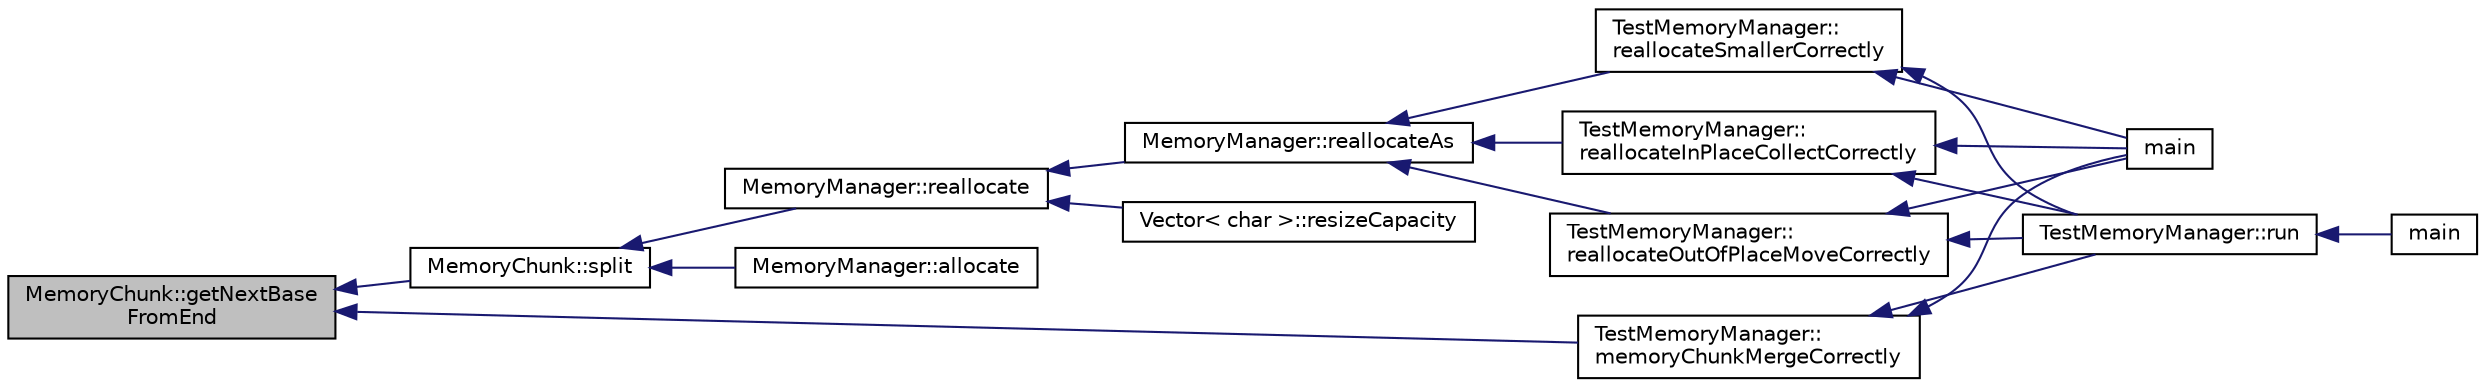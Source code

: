 digraph "MemoryChunk::getNextBaseFromEnd"
{
  edge [fontname="Helvetica",fontsize="10",labelfontname="Helvetica",labelfontsize="10"];
  node [fontname="Helvetica",fontsize="10",shape=record];
  rankdir="LR";
  Node90 [label="MemoryChunk::getNextBase\lFromEnd",height=0.2,width=0.4,color="black", fillcolor="grey75", style="filled", fontcolor="black"];
  Node90 -> Node91 [dir="back",color="midnightblue",fontsize="10",style="solid",fontname="Helvetica"];
  Node91 [label="MemoryChunk::split",height=0.2,width=0.4,color="black", fillcolor="white", style="filled",URL="$d4/d1d/class_memory_chunk.html#ae261e5561acf5a4e3c591b6b49e6a3bf"];
  Node91 -> Node92 [dir="back",color="midnightblue",fontsize="10",style="solid",fontname="Helvetica"];
  Node92 [label="MemoryManager::allocate",height=0.2,width=0.4,color="black", fillcolor="white", style="filled",URL="$d7/dff/class_memory_manager.html#a7a9a1ed8aa2df2885d4567eb7d18805a"];
  Node91 -> Node93 [dir="back",color="midnightblue",fontsize="10",style="solid",fontname="Helvetica"];
  Node93 [label="MemoryManager::reallocate",height=0.2,width=0.4,color="black", fillcolor="white", style="filled",URL="$d7/dff/class_memory_manager.html#a17da19580dc9a1c21d4d1a6ca6674f6b"];
  Node93 -> Node94 [dir="back",color="midnightblue",fontsize="10",style="solid",fontname="Helvetica"];
  Node94 [label="Vector\< char \>::resizeCapacity",height=0.2,width=0.4,color="black", fillcolor="white", style="filled",URL="$d5/db2/class_vector.html#a2200dde3c6beb2f84f3dbd0e6bb104f3"];
  Node93 -> Node95 [dir="back",color="midnightblue",fontsize="10",style="solid",fontname="Helvetica"];
  Node95 [label="MemoryManager::reallocateAs",height=0.2,width=0.4,color="black", fillcolor="white", style="filled",URL="$d7/dff/class_memory_manager.html#a8b00309605d94f159b1a9b4a1b63e15f"];
  Node95 -> Node96 [dir="back",color="midnightblue",fontsize="10",style="solid",fontname="Helvetica"];
  Node96 [label="TestMemoryManager::\lreallocateSmallerCorrectly",height=0.2,width=0.4,color="black", fillcolor="white", style="filled",URL="$de/d58/class_test_memory_manager.html#ab9473b249acedd81d0adbdacc5aafa51"];
  Node96 -> Node97 [dir="back",color="midnightblue",fontsize="10",style="solid",fontname="Helvetica"];
  Node97 [label="main",height=0.2,width=0.4,color="black", fillcolor="white", style="filled",URL="$d4/d12/zcu102_2crt0_8cpp.html#ae66f6b31b5ad750f1fe042a706a4e3d4"];
  Node96 -> Node98 [dir="back",color="midnightblue",fontsize="10",style="solid",fontname="Helvetica"];
  Node98 [label="TestMemoryManager::run",height=0.2,width=0.4,color="black", fillcolor="white", style="filled",URL="$de/d58/class_test_memory_manager.html#acd87b90b4159195484f49ac1aad0b839"];
  Node98 -> Node99 [dir="back",color="midnightblue",fontsize="10",style="solid",fontname="Helvetica"];
  Node99 [label="main",height=0.2,width=0.4,color="black", fillcolor="white", style="filled",URL="$d1/d40/main__debug___pid_manager_8cpp.html#ae66f6b31b5ad750f1fe042a706a4e3d4"];
  Node95 -> Node100 [dir="back",color="midnightblue",fontsize="10",style="solid",fontname="Helvetica"];
  Node100 [label="TestMemoryManager::\lreallocateInPlaceCollectCorrectly",height=0.2,width=0.4,color="black", fillcolor="white", style="filled",URL="$de/d58/class_test_memory_manager.html#a234bf5990122de78b826e431d3c79292"];
  Node100 -> Node97 [dir="back",color="midnightblue",fontsize="10",style="solid",fontname="Helvetica"];
  Node100 -> Node98 [dir="back",color="midnightblue",fontsize="10",style="solid",fontname="Helvetica"];
  Node95 -> Node101 [dir="back",color="midnightblue",fontsize="10",style="solid",fontname="Helvetica"];
  Node101 [label="TestMemoryManager::\lreallocateOutOfPlaceMoveCorrectly",height=0.2,width=0.4,color="black", fillcolor="white", style="filled",URL="$de/d58/class_test_memory_manager.html#aa4c425d3295118b3bcda6b968386a8d6"];
  Node101 -> Node97 [dir="back",color="midnightblue",fontsize="10",style="solid",fontname="Helvetica"];
  Node101 -> Node98 [dir="back",color="midnightblue",fontsize="10",style="solid",fontname="Helvetica"];
  Node90 -> Node102 [dir="back",color="midnightblue",fontsize="10",style="solid",fontname="Helvetica"];
  Node102 [label="TestMemoryManager::\lmemoryChunkMergeCorrectly",height=0.2,width=0.4,color="black", fillcolor="white", style="filled",URL="$de/d58/class_test_memory_manager.html#a39f10451ea83116596e318cd89d6bfbf"];
  Node102 -> Node97 [dir="back",color="midnightblue",fontsize="10",style="solid",fontname="Helvetica"];
  Node102 -> Node98 [dir="back",color="midnightblue",fontsize="10",style="solid",fontname="Helvetica"];
}

